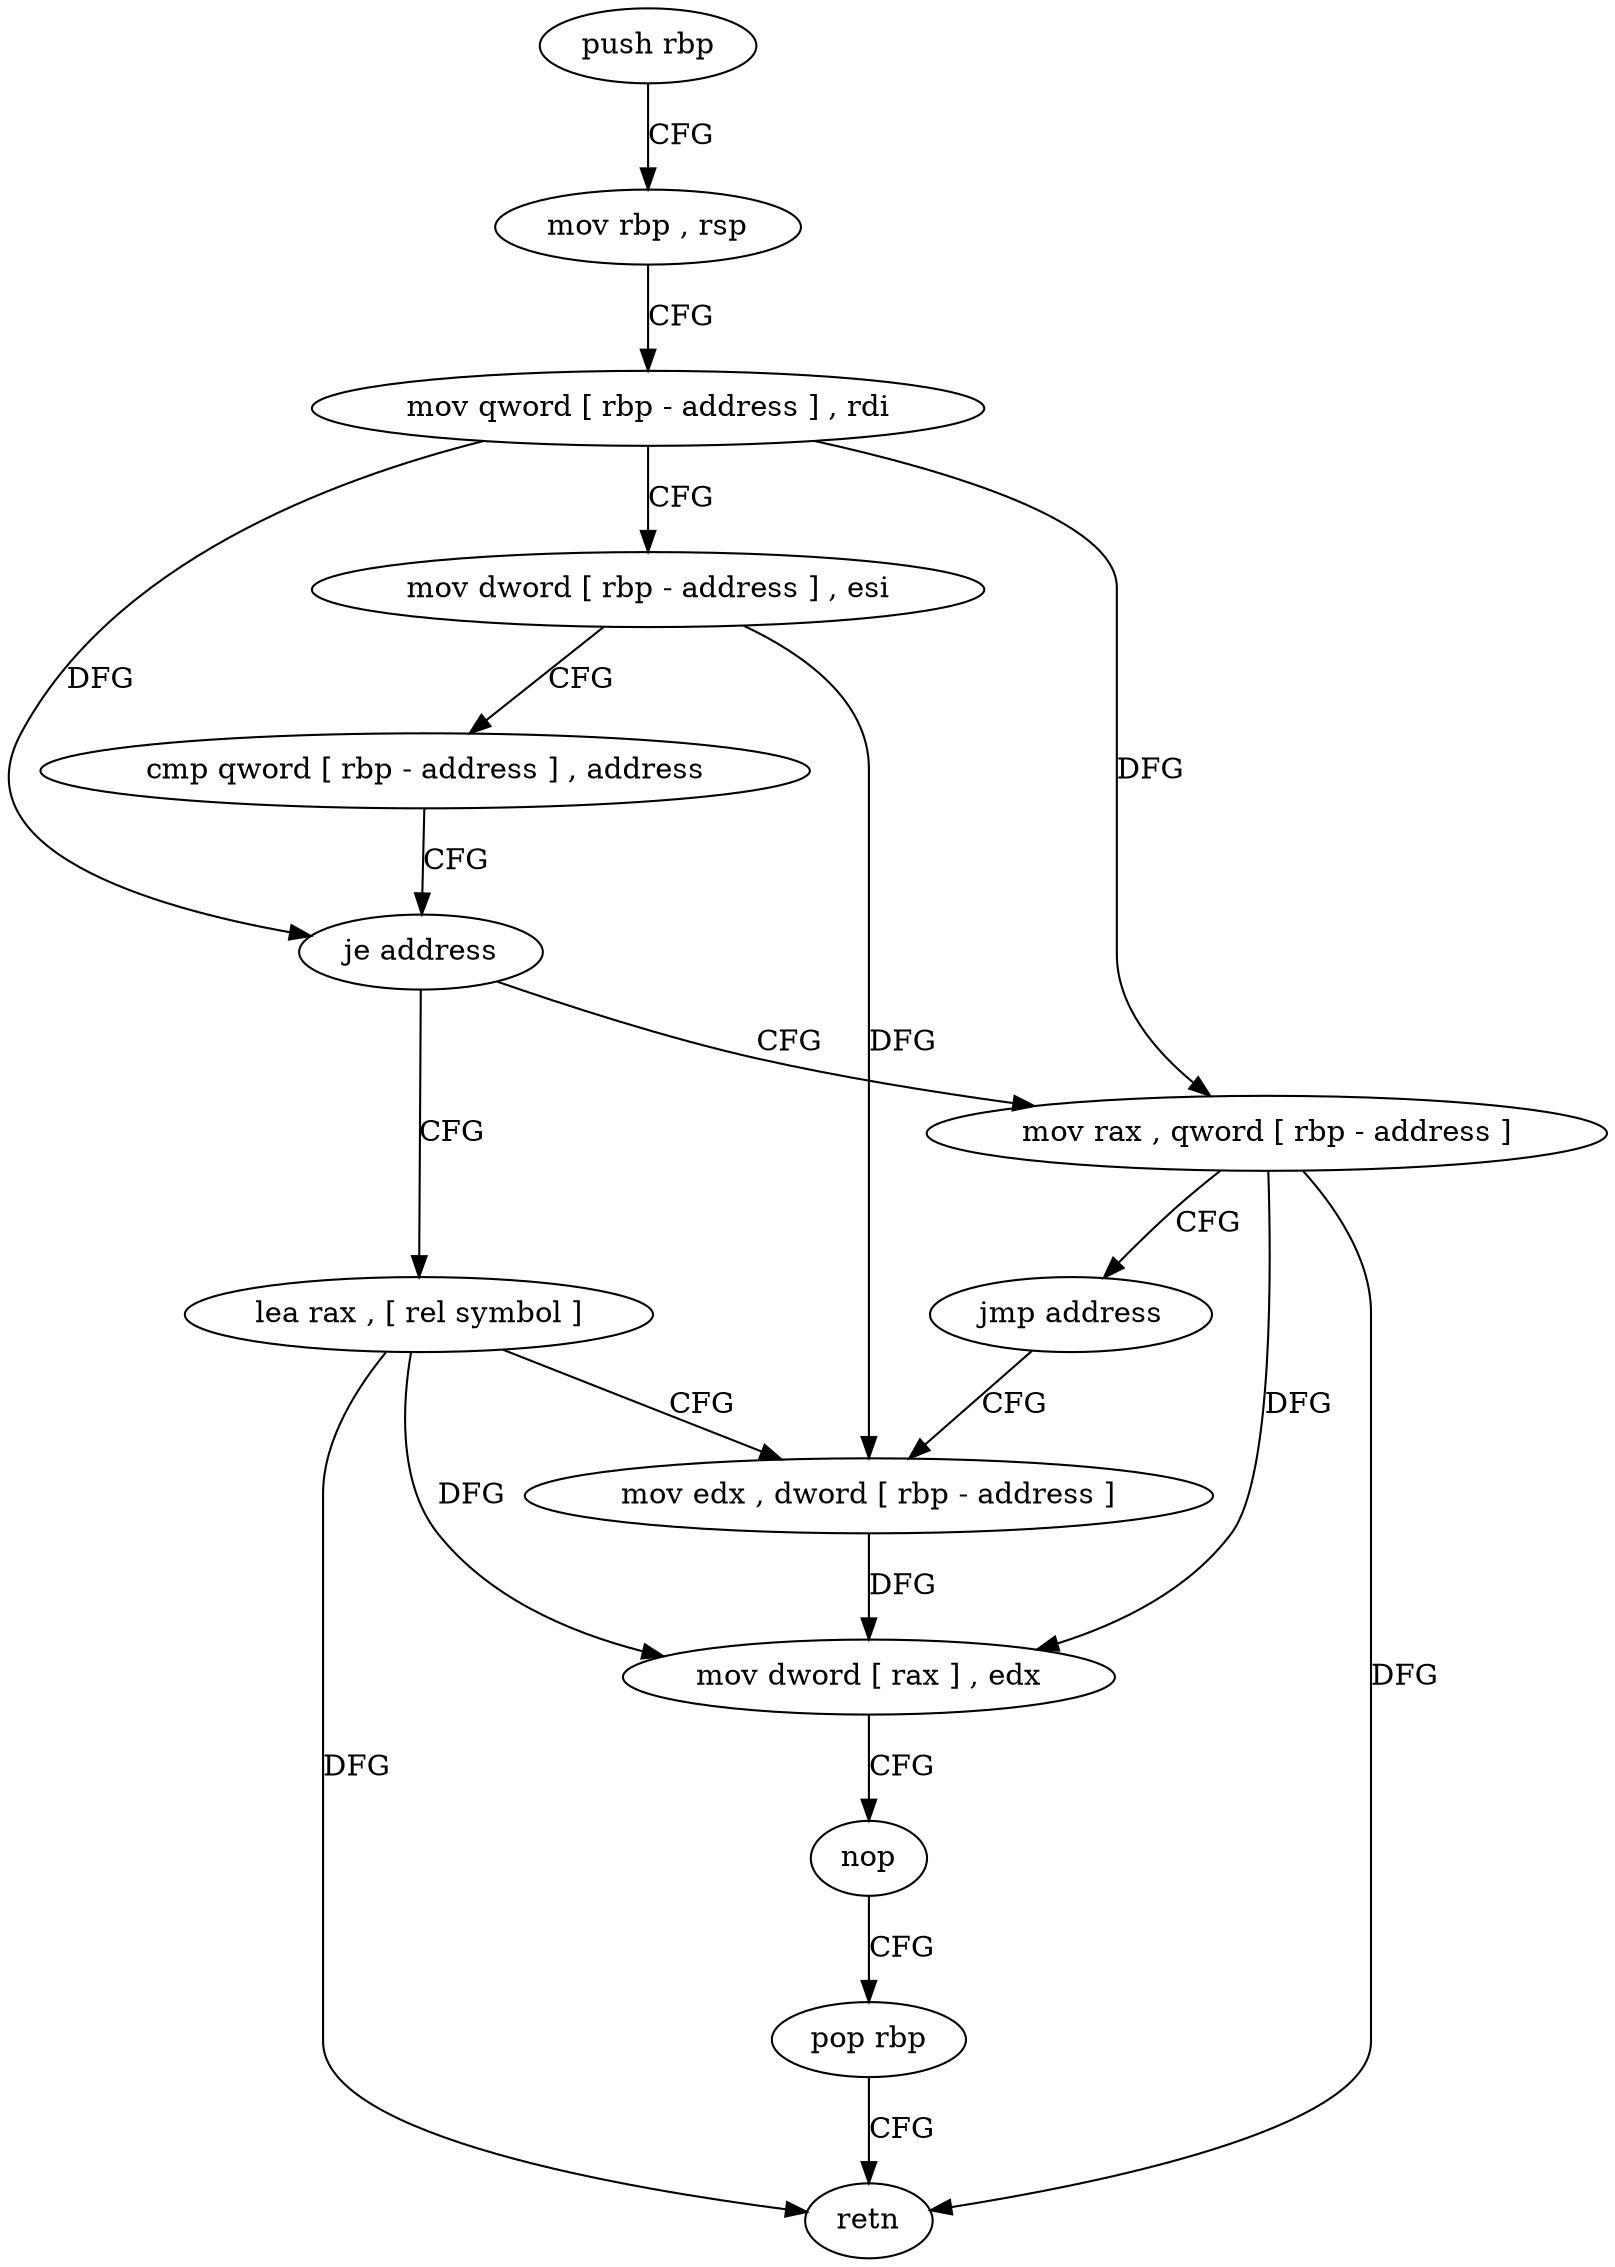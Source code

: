 digraph "func" {
"4227978" [label = "push rbp" ]
"4227979" [label = "mov rbp , rsp" ]
"4227982" [label = "mov qword [ rbp - address ] , rdi" ]
"4227986" [label = "mov dword [ rbp - address ] , esi" ]
"4227989" [label = "cmp qword [ rbp - address ] , address" ]
"4227994" [label = "je address" ]
"4228002" [label = "lea rax , [ rel symbol ]" ]
"4227996" [label = "mov rax , qword [ rbp - address ]" ]
"4228009" [label = "mov edx , dword [ rbp - address ]" ]
"4228000" [label = "jmp address" ]
"4228012" [label = "mov dword [ rax ] , edx" ]
"4228014" [label = "nop" ]
"4228015" [label = "pop rbp" ]
"4228016" [label = "retn" ]
"4227978" -> "4227979" [ label = "CFG" ]
"4227979" -> "4227982" [ label = "CFG" ]
"4227982" -> "4227986" [ label = "CFG" ]
"4227982" -> "4227994" [ label = "DFG" ]
"4227982" -> "4227996" [ label = "DFG" ]
"4227986" -> "4227989" [ label = "CFG" ]
"4227986" -> "4228009" [ label = "DFG" ]
"4227989" -> "4227994" [ label = "CFG" ]
"4227994" -> "4228002" [ label = "CFG" ]
"4227994" -> "4227996" [ label = "CFG" ]
"4228002" -> "4228009" [ label = "CFG" ]
"4228002" -> "4228012" [ label = "DFG" ]
"4228002" -> "4228016" [ label = "DFG" ]
"4227996" -> "4228000" [ label = "CFG" ]
"4227996" -> "4228012" [ label = "DFG" ]
"4227996" -> "4228016" [ label = "DFG" ]
"4228009" -> "4228012" [ label = "DFG" ]
"4228000" -> "4228009" [ label = "CFG" ]
"4228012" -> "4228014" [ label = "CFG" ]
"4228014" -> "4228015" [ label = "CFG" ]
"4228015" -> "4228016" [ label = "CFG" ]
}

